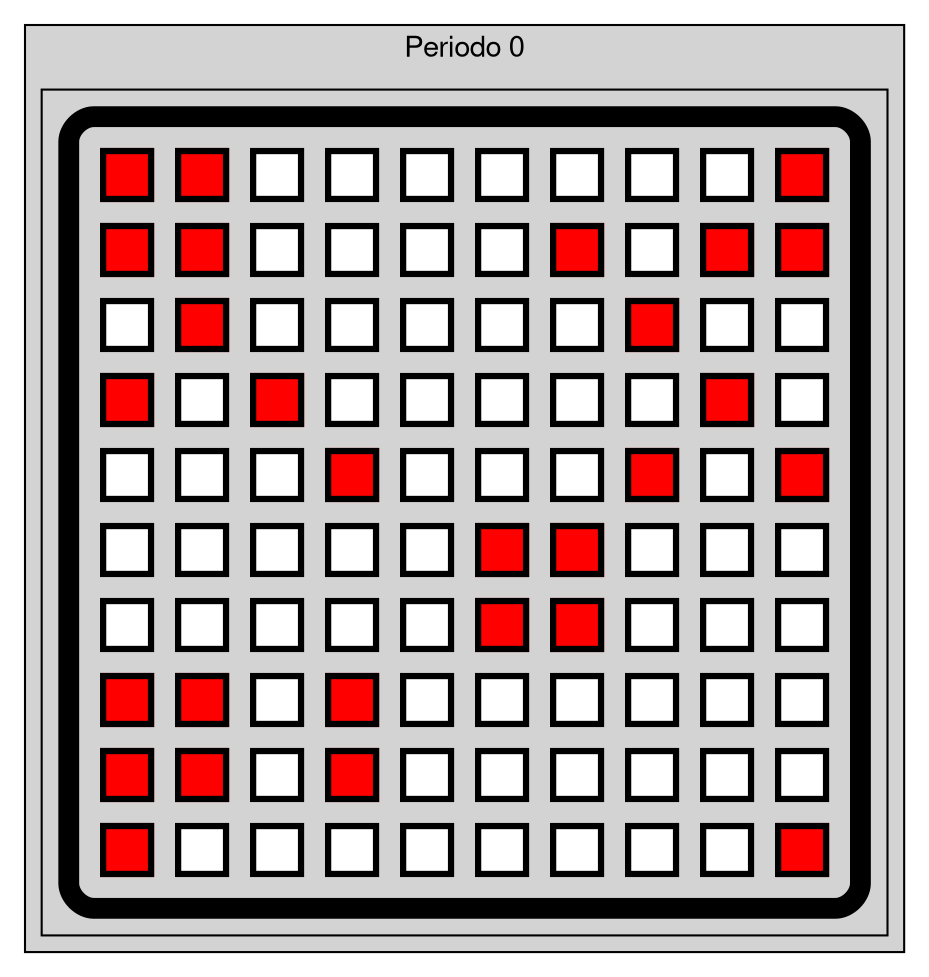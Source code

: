 digraph G { style="filled" 
fontname="Helvetica, Atial,sans-serif" 
node [fontname="Helvetica,Arial,sans-serif"] 
edge [fontname="Helvetica,Arial,sans-serif"] 
subgraph cluster1 { style="filled" label="Periodo 0"
node [shape=square style="radial" gradientangle=180]a0 [label=<
<TABLE border="10" cellspacing="10" cellpadding="10" style="rounded"  gradientangle="315">
<TR><TD border="3" bgcolor="red" gradientangle="315"></TD>
<TD border="3" bgcolor="red" gradientangle="315"></TD>
<TD border="3" bgcolor="white" gradientangle="315"></TD>
<TD border="3" bgcolor="white" gradientangle="315"></TD>
<TD border="3" bgcolor="white" gradientangle="315"></TD>
<TD border="3" bgcolor="white" gradientangle="315"></TD>
<TD border="3" bgcolor="white" gradientangle="315"></TD>
<TD border="3" bgcolor="white" gradientangle="315"></TD>
<TD border="3" bgcolor="white" gradientangle="315"></TD>
<TD border="3" bgcolor="red" gradientangle="315"></TD>
</TR><TR><TD border="3" bgcolor="red" gradientangle="315"></TD>
<TD border="3" bgcolor="red" gradientangle="315"></TD>
<TD border="3" bgcolor="white" gradientangle="315"></TD>
<TD border="3" bgcolor="white" gradientangle="315"></TD>
<TD border="3" bgcolor="white" gradientangle="315"></TD>
<TD border="3" bgcolor="white" gradientangle="315"></TD>
<TD border="3" bgcolor="red" gradientangle="315"></TD>
<TD border="3" bgcolor="white" gradientangle="315"></TD>
<TD border="3" bgcolor="red" gradientangle="315"></TD>
<TD border="3" bgcolor="red" gradientangle="315"></TD>
</TR><TR><TD border="3" bgcolor="white" gradientangle="315"></TD>
<TD border="3" bgcolor="red" gradientangle="315"></TD>
<TD border="3" bgcolor="white" gradientangle="315"></TD>
<TD border="3" bgcolor="white" gradientangle="315"></TD>
<TD border="3" bgcolor="white" gradientangle="315"></TD>
<TD border="3" bgcolor="white" gradientangle="315"></TD>
<TD border="3" bgcolor="white" gradientangle="315"></TD>
<TD border="3" bgcolor="red" gradientangle="315"></TD>
<TD border="3" bgcolor="white" gradientangle="315"></TD>
<TD border="3" bgcolor="white" gradientangle="315"></TD>
</TR><TR><TD border="3" bgcolor="red" gradientangle="315"></TD>
<TD border="3" bgcolor="white" gradientangle="315"></TD>
<TD border="3" bgcolor="red" gradientangle="315"></TD>
<TD border="3" bgcolor="white" gradientangle="315"></TD>
<TD border="3" bgcolor="white" gradientangle="315"></TD>
<TD border="3" bgcolor="white" gradientangle="315"></TD>
<TD border="3" bgcolor="white" gradientangle="315"></TD>
<TD border="3" bgcolor="white" gradientangle="315"></TD>
<TD border="3" bgcolor="red" gradientangle="315"></TD>
<TD border="3" bgcolor="white" gradientangle="315"></TD>
</TR><TR><TD border="3" bgcolor="white" gradientangle="315"></TD>
<TD border="3" bgcolor="white" gradientangle="315"></TD>
<TD border="3" bgcolor="white" gradientangle="315"></TD>
<TD border="3" bgcolor="red" gradientangle="315"></TD>
<TD border="3" bgcolor="white" gradientangle="315"></TD>
<TD border="3" bgcolor="white" gradientangle="315"></TD>
<TD border="3" bgcolor="white" gradientangle="315"></TD>
<TD border="3" bgcolor="red" gradientangle="315"></TD>
<TD border="3" bgcolor="white" gradientangle="315"></TD>
<TD border="3" bgcolor="red" gradientangle="315"></TD>
</TR><TR><TD border="3" bgcolor="white" gradientangle="315"></TD>
<TD border="3" bgcolor="white" gradientangle="315"></TD>
<TD border="3" bgcolor="white" gradientangle="315"></TD>
<TD border="3" bgcolor="white" gradientangle="315"></TD>
<TD border="3" bgcolor="white" gradientangle="315"></TD>
<TD border="3" bgcolor="red" gradientangle="315"></TD>
<TD border="3" bgcolor="red" gradientangle="315"></TD>
<TD border="3" bgcolor="white" gradientangle="315"></TD>
<TD border="3" bgcolor="white" gradientangle="315"></TD>
<TD border="3" bgcolor="white" gradientangle="315"></TD>
</TR><TR><TD border="3" bgcolor="white" gradientangle="315"></TD>
<TD border="3" bgcolor="white" gradientangle="315"></TD>
<TD border="3" bgcolor="white" gradientangle="315"></TD>
<TD border="3" bgcolor="white" gradientangle="315"></TD>
<TD border="3" bgcolor="white" gradientangle="315"></TD>
<TD border="3" bgcolor="red" gradientangle="315"></TD>
<TD border="3" bgcolor="red" gradientangle="315"></TD>
<TD border="3" bgcolor="white" gradientangle="315"></TD>
<TD border="3" bgcolor="white" gradientangle="315"></TD>
<TD border="3" bgcolor="white" gradientangle="315"></TD>
</TR><TR><TD border="3" bgcolor="red" gradientangle="315"></TD>
<TD border="3" bgcolor="red" gradientangle="315"></TD>
<TD border="3" bgcolor="white" gradientangle="315"></TD>
<TD border="3" bgcolor="red" gradientangle="315"></TD>
<TD border="3" bgcolor="white" gradientangle="315"></TD>
<TD border="3" bgcolor="white" gradientangle="315"></TD>
<TD border="3" bgcolor="white" gradientangle="315"></TD>
<TD border="3" bgcolor="white" gradientangle="315"></TD>
<TD border="3" bgcolor="white" gradientangle="315"></TD>
<TD border="3" bgcolor="white" gradientangle="315"></TD>
</TR><TR><TD border="3" bgcolor="red" gradientangle="315"></TD>
<TD border="3" bgcolor="red" gradientangle="315"></TD>
<TD border="3" bgcolor="white" gradientangle="315"></TD>
<TD border="3" bgcolor="red" gradientangle="315"></TD>
<TD border="3" bgcolor="white" gradientangle="315"></TD>
<TD border="3" bgcolor="white" gradientangle="315"></TD>
<TD border="3" bgcolor="white" gradientangle="315"></TD>
<TD border="3" bgcolor="white" gradientangle="315"></TD>
<TD border="3" bgcolor="white" gradientangle="315"></TD>
<TD border="3" bgcolor="white" gradientangle="315"></TD>
</TR><TR><TD border="3" bgcolor="red" gradientangle="315"></TD>
<TD border="3" bgcolor="white" gradientangle="315"></TD>
<TD border="3" bgcolor="white" gradientangle="315"></TD>
<TD border="3" bgcolor="white" gradientangle="315"></TD>
<TD border="3" bgcolor="white" gradientangle="315"></TD>
<TD border="3" bgcolor="white" gradientangle="315"></TD>
<TD border="3" bgcolor="white" gradientangle="315"></TD>
<TD border="3" bgcolor="white" gradientangle="315"></TD>
<TD border="3" bgcolor="white" gradientangle="315"></TD>
<TD border="3" bgcolor="red" gradientangle="315"></TD>
</TR></TABLE>>]; 
}
}